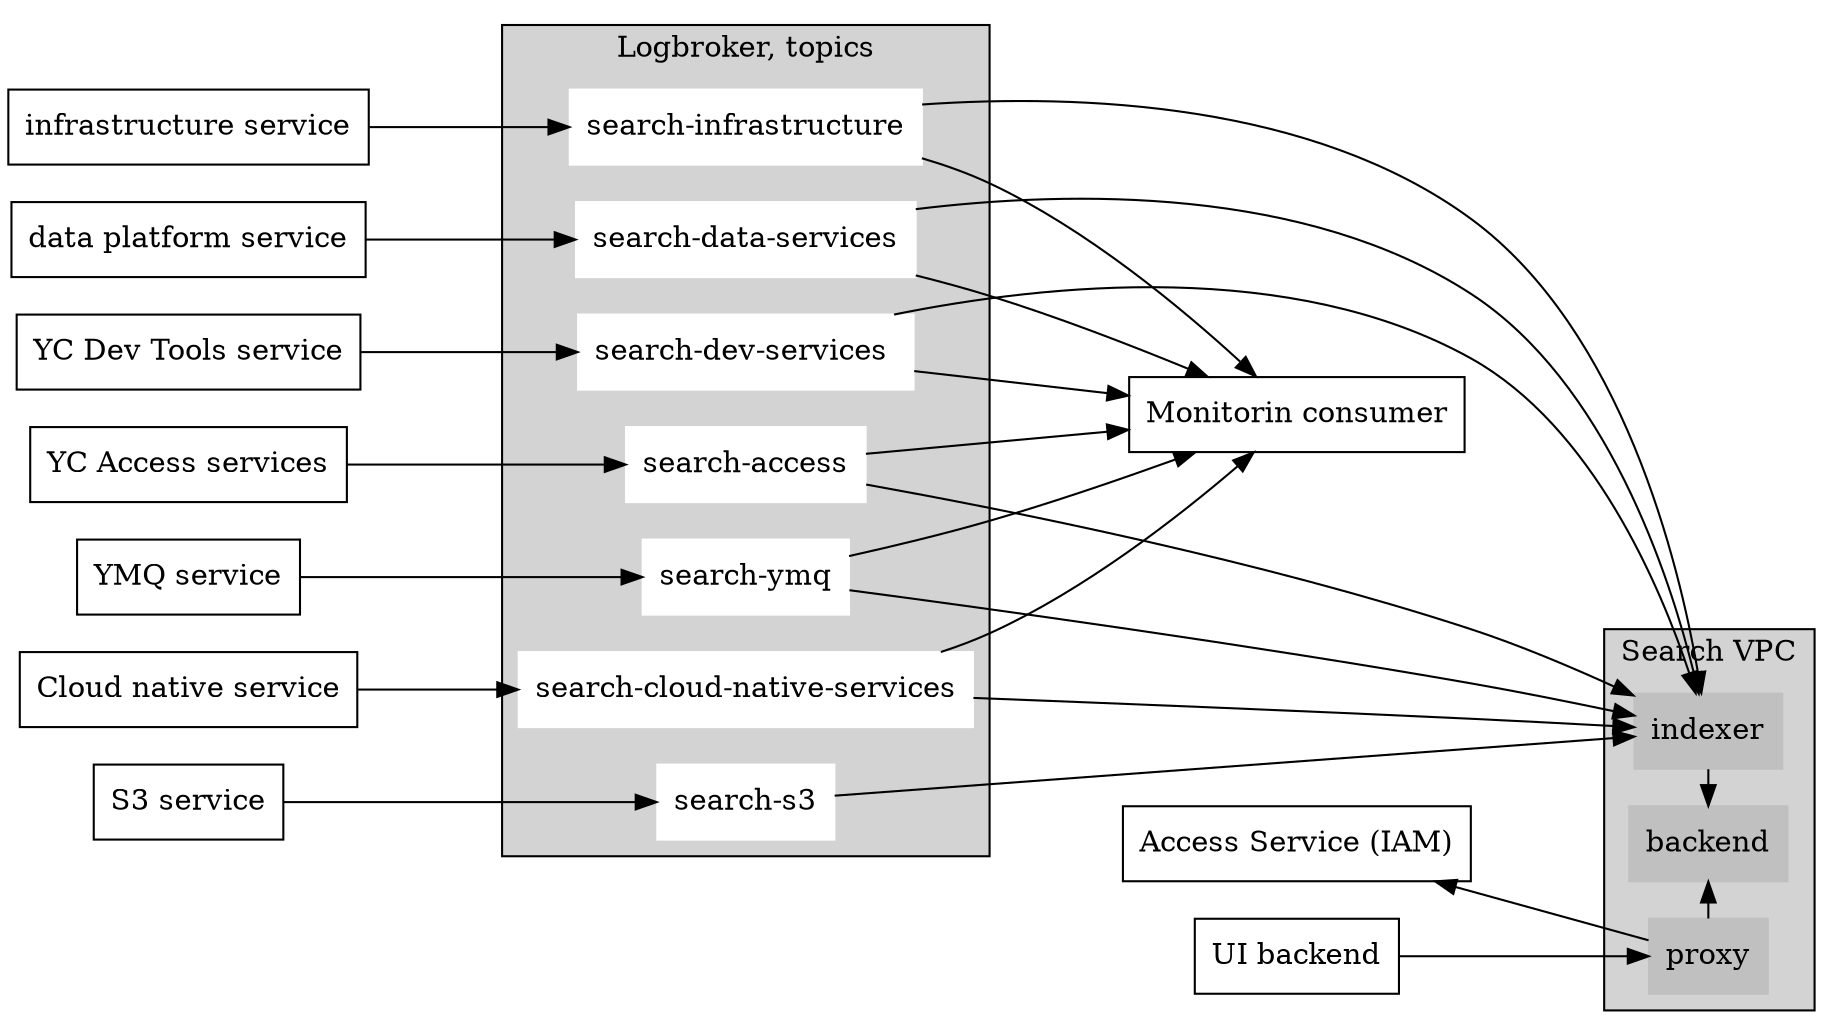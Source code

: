 digraph G {
  rankdir ="LR";
  node[shape="box"];
  ranksep="1";
  infra_svc [label="infrastructure service"];
  data_svc [label="data platform service"];
  dev_svc [label="YC Dev Tools service"];
  native_svc [label="Cloud native service"];
  access_svc [label="YC Access services"];
  ymq_svc [label="YMQ service"];
  s3_svc [label="S3 service"];


  subgraph cluster_0 {
    style=filled;
    node [style=filled, color=white];
    label = "Logbroker, topics";
    t_infrasucture [label="search-infrastructure"];
    t_data [label="search-data-services"];
    t_dev [label="search-dev-services "];
    t_native [label="search-cloud-native-services"];
    t_access [label="search-access"];
    t_s3 [label="search-s3"];
    t_ymq [label="search-ymq"];
  }

  infra_svc -> t_infrasucture;
  data_svc -> t_data;
  dev_svc -> t_dev;
  native_svc -> t_native;
  access_svc -> t_access;
  ymq_svc -> t_ymq;
  s3_svc -> t_s3;
  
  subgraph cluster_1 {
    style=filled;
    node [style=filled, color=gray];
    label = "Search VPC";
    {rank=same; backend indexer proxy};
    backend;
    indexer -> backend [constraint=true; weight=0];
    proxy -> backend;
  }

  ui_backend [label ="UI backend"];
  access_servce [label="Access Service (IAM)"];
  proxy -> access_servce;
  ui_backend -> proxy [constraint=true; weight=100];
  monitoring_consumer [label="Monitorin consumer"];

  {rank=same; ui_backend monitoring_consumer access_servce}

  
  t_data -> monitoring_consumer;
  t_infrasucture -> monitoring_consumer;
  t_dev -> monitoring_consumer;
  t_native -> monitoring_consumer;
  t_access -> monitoring_consumer;
  t_ymq -> monitoring_consumer;

  t_infrasucture -> indexer;
  t_data -> indexer;
  t_dev -> indexer;
  t_native -> indexer;
  t_access -> indexer;
  t_s3 -> indexer;
  t_ymq -> indexer;
}